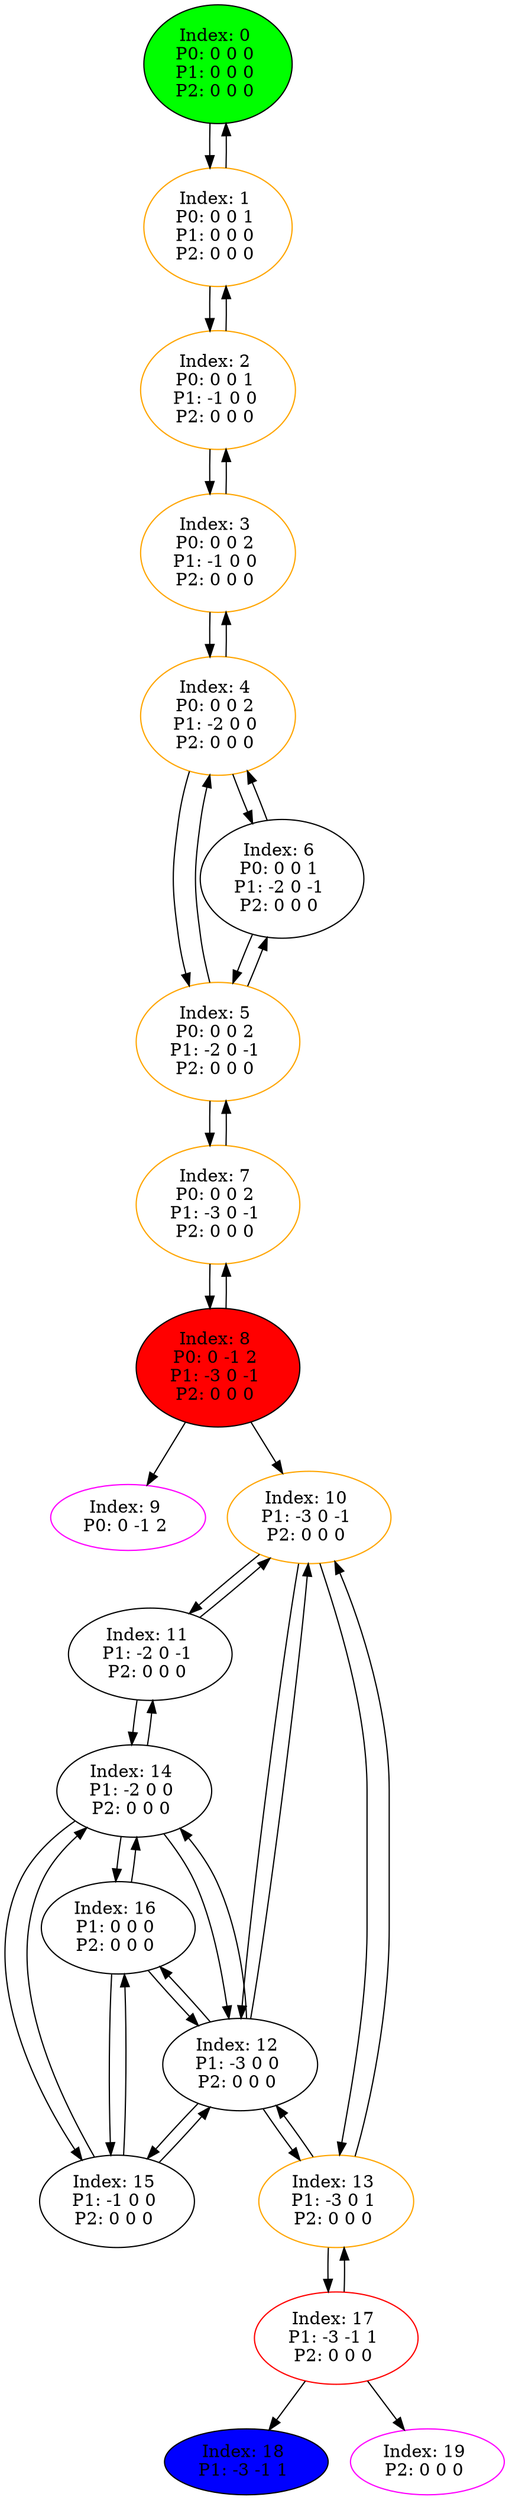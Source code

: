 digraph G {
color = "black"
0[label = "Index: 0 
P0: 0 0 0 
P1: 0 0 0 
P2: 0 0 0 
", style="filled", fillcolor = "green"]
1[label = "Index: 1 
P0: 0 0 1 
P1: 0 0 0 
P2: 0 0 0 
", color = "orange"]
2[label = "Index: 2 
P0: 0 0 1 
P1: -1 0 0 
P2: 0 0 0 
", color = "orange"]
3[label = "Index: 3 
P0: 0 0 2 
P1: -1 0 0 
P2: 0 0 0 
", color = "orange"]
4[label = "Index: 4 
P0: 0 0 2 
P1: -2 0 0 
P2: 0 0 0 
", color = "orange"]
5[label = "Index: 5 
P0: 0 0 2 
P1: -2 0 -1 
P2: 0 0 0 
", color = "orange"]
6[label = "Index: 6 
P0: 0 0 1 
P1: -2 0 -1 
P2: 0 0 0 
"]
7[label = "Index: 7 
P0: 0 0 2 
P1: -3 0 -1 
P2: 0 0 0 
", color = "orange"]
8[label = "Index: 8 
P0: 0 -1 2 
P1: -3 0 -1 
P2: 0 0 0 
", style="filled", fillcolor = "red"]
9[label = "Index: 9 
P0: 0 -1 2 
", color = "fuchsia"]
10[label = "Index: 10 
P1: -3 0 -1 
P2: 0 0 0 
", color = "orange"]
11[label = "Index: 11 
P1: -2 0 -1 
P2: 0 0 0 
"]
12[label = "Index: 12 
P1: -3 0 0 
P2: 0 0 0 
"]
13[label = "Index: 13 
P1: -3 0 1 
P2: 0 0 0 
", color = "orange"]
14[label = "Index: 14 
P1: -2 0 0 
P2: 0 0 0 
"]
15[label = "Index: 15 
P1: -1 0 0 
P2: 0 0 0 
"]
16[label = "Index: 16 
P1: 0 0 0 
P2: 0 0 0 
"]
17[label = "Index: 17 
P1: -3 -1 1 
P2: 0 0 0 
", color = "red"]
18[label = "Index: 18 
P1: -3 -1 1 
", style="filled", fillcolor = "blue"]
19[label = "Index: 19 
P2: 0 0 0 
", color = "fuchsia"]
0 -> 1

1 -> 0
1 -> 2

2 -> 1
2 -> 3

3 -> 2
3 -> 4

4 -> 3
4 -> 5
4 -> 6

5 -> 4
5 -> 6
5 -> 7

6 -> 4
6 -> 5

7 -> 5
7 -> 8

8 -> 7
8 -> 10
8 -> 9

10 -> 11
10 -> 12
10 -> 13

11 -> 10
11 -> 14

12 -> 10
12 -> 14
12 -> 15
12 -> 16
12 -> 13

13 -> 10
13 -> 12
13 -> 17

14 -> 11
14 -> 12
14 -> 15
14 -> 16

15 -> 12
15 -> 14
15 -> 16

16 -> 12
16 -> 14
16 -> 15

17 -> 13
17 -> 19
17 -> 18

}
